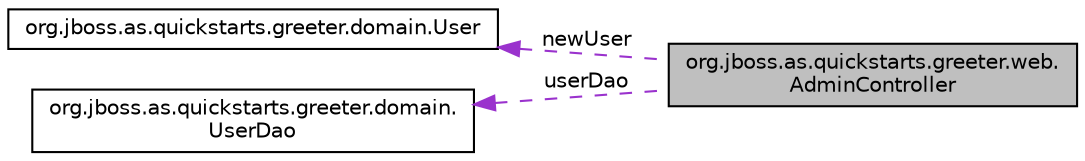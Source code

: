 digraph "org.jboss.as.quickstarts.greeter.web.AdminController"
{
  edge [fontname="Helvetica",fontsize="10",labelfontname="Helvetica",labelfontsize="10"];
  node [fontname="Helvetica",fontsize="10",shape=record];
  rankdir="LR";
  Node1 [label="org.jboss.as.quickstarts.greeter.web.\lAdminController",height=0.2,width=0.4,color="black", fillcolor="grey75", style="filled", fontcolor="black"];
  Node2 -> Node1 [dir="back",color="darkorchid3",fontsize="10",style="dashed",label=" newUser" ,fontname="Helvetica"];
  Node2 [label="org.jboss.as.quickstarts.greeter.domain.User",height=0.2,width=0.4,color="black", fillcolor="white", style="filled",URL="$classorg_1_1jboss_1_1as_1_1quickstarts_1_1greeter_1_1domain_1_1_user.html",tooltip="This class maps to the Users table in the database. "];
  Node3 -> Node1 [dir="back",color="darkorchid3",fontsize="10",style="dashed",label=" userDao" ,fontname="Helvetica"];
  Node3 [label="org.jboss.as.quickstarts.greeter.domain.\lUserDao",height=0.2,width=0.4,color="black", fillcolor="white", style="filled",URL="$interfaceorg_1_1jboss_1_1as_1_1quickstarts_1_1greeter_1_1domain_1_1_user_dao.html",tooltip="This interface consists of all the user related operations. "];
}
